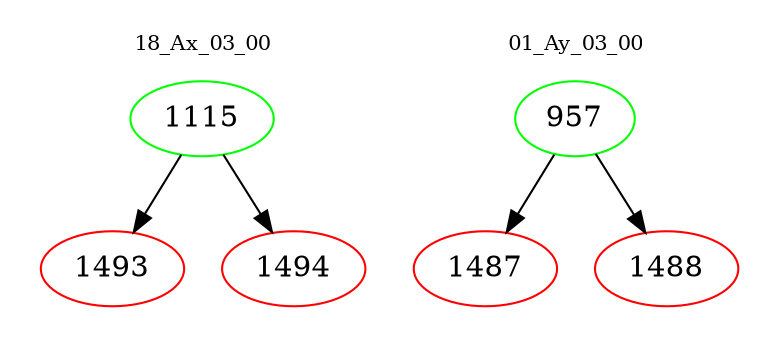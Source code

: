 digraph{
subgraph cluster_0 {
color = white
label = "18_Ax_03_00";
fontsize=10;
T0_1115 [label="1115", color="green"]
T0_1115 -> T0_1493 [color="black"]
T0_1493 [label="1493", color="red"]
T0_1115 -> T0_1494 [color="black"]
T0_1494 [label="1494", color="red"]
}
subgraph cluster_1 {
color = white
label = "01_Ay_03_00";
fontsize=10;
T1_957 [label="957", color="green"]
T1_957 -> T1_1487 [color="black"]
T1_1487 [label="1487", color="red"]
T1_957 -> T1_1488 [color="black"]
T1_1488 [label="1488", color="red"]
}
}
